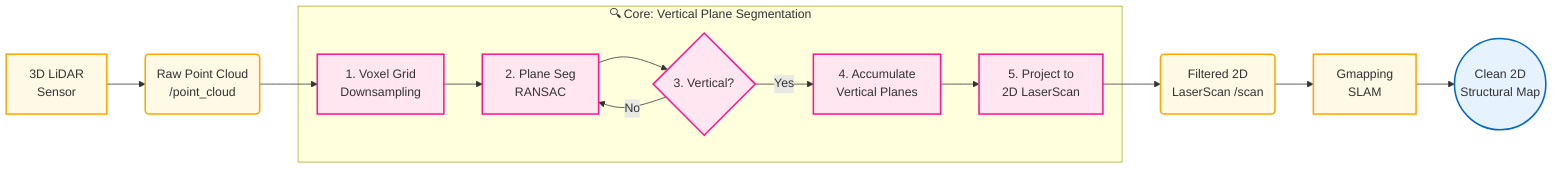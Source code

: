 graph LR
    %% Main System Flow
    A[3D LiDAR<br/>Sensor] --> B(Raw Point Cloud<br/>/point_cloud)
    B --> C1
    
    %% Core Contribution: Vertical Plane Segmentation Node
    subgraph CoreAlgo["🔍 Core: Vertical Plane Segmentation"]
        C1[1. Voxel Grid<br/>Downsampling]
        C2[2. Plane Seg<br/>RANSAC]
        C3{3. Vertical?}
        C4[4. Accumulate<br/>Vertical Planes]
        C5[5. Project to<br/>2D LaserScan]

        C1 --> C2 --> C3
        C3 -->|Yes| C4 --> C5
        C3 -->|No| C2
    end
    
    C5 --> D(Filtered 2D<br/>LaserScan /scan)
    D --> E[Gmapping<br/>SLAM]
    E --> F((Clean 2D<br/>Structural Map))

    %% Styling
    classDef coreStyle fill:#ffe6f0,stroke:#ff1493,stroke-width:2px
    classDef outputStyle fill:#e6f3ff,stroke:#0066cc,stroke-width:2px
    classDef processStyle fill:#fff9e6,stroke:#ffa500,stroke-width:2px
    
    class C1,C2,C3,C4,C5 coreStyle
    class F outputStyle
    class A,B,D,E processStyle